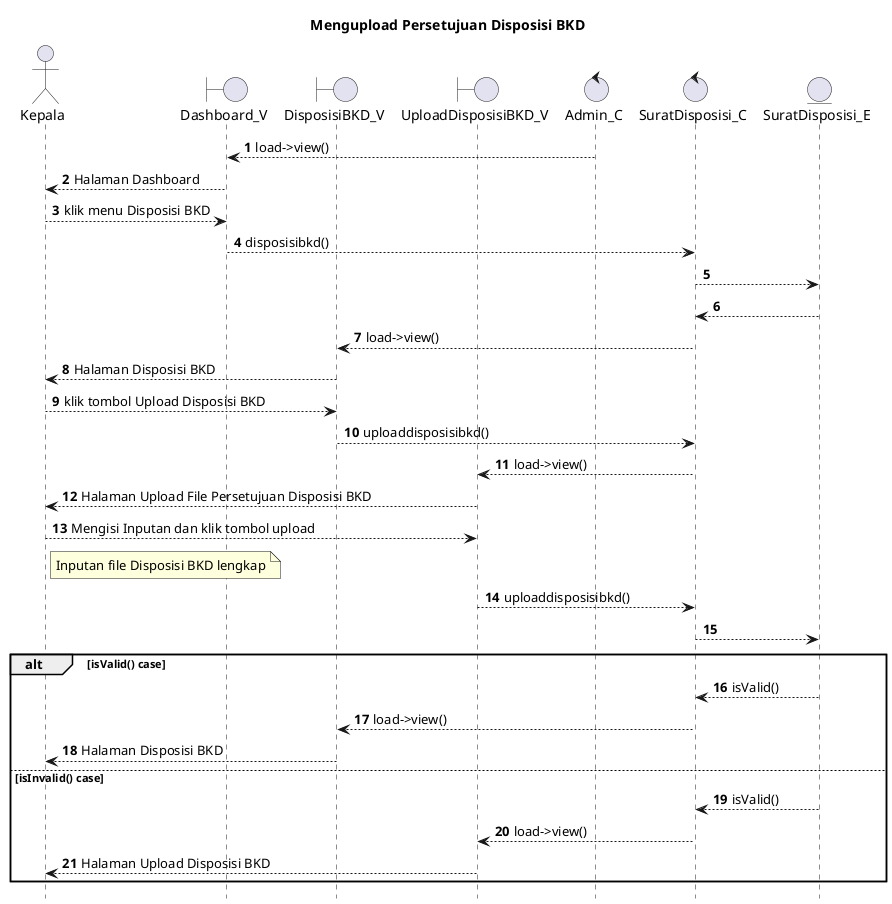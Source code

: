@startuml

autonumber
hide footbox
title Mengupload Persetujuan Disposisi BKD

Actor Kepala
boundary Dashboard_V
boundary DisposisiBKD_V
boundary UploadDisposisiBKD_V
control Admin_C
control SuratDisposisi_C
Entity SuratDisposisi_E

Admin_C --> Dashboard_V: load->view()
Dashboard_V --> Kepala: Halaman Dashboard
Kepala --> Dashboard_V: klik menu Disposisi BKD
Dashboard_V --> SuratDisposisi_C: disposisibkd()
SuratDisposisi_C --> SuratDisposisi_E:
    
    SuratDisposisi_E --> SuratDisposisi_C:
    SuratDisposisi_C --> DisposisiBKD_V: load->view()
    DisposisiBKD_V --> Kepala: Halaman Disposisi BKD

Kepala --> DisposisiBKD_V: klik tombol Upload Disposisi BKD
DisposisiBKD_V --> SuratDisposisi_C: uploaddisposisibkd()
SuratDisposisi_C --> UploadDisposisiBKD_V: load->view()
UploadDisposisiBKD_V --> Kepala: Halaman Upload File Persetujuan Disposisi BKD

Kepala --> UploadDisposisiBKD_V: Mengisi Inputan dan klik tombol upload
    note right of Kepala
        Inputan file Disposisi BKD lengkap
            end note
UploadDisposisiBKD_V --> SuratDisposisi_C: uploaddisposisibkd()
SuratDisposisi_C --> SuratDisposisi_E:

alt isValid() case
    
    SuratDisposisi_E --> SuratDisposisi_C: isValid()
    SuratDisposisi_C --> DisposisiBKD_V: load->view()
    DisposisiBKD_V --> Kepala: Halaman Disposisi BKD

else isInvalid() case
    
    SuratDisposisi_E --> SuratDisposisi_C: isValid()
    SuratDisposisi_C --> UploadDisposisiBKD_V: load->view()
    UploadDisposisiBKD_V --> Kepala: Halaman Upload Disposisi BKD

end
@enduml